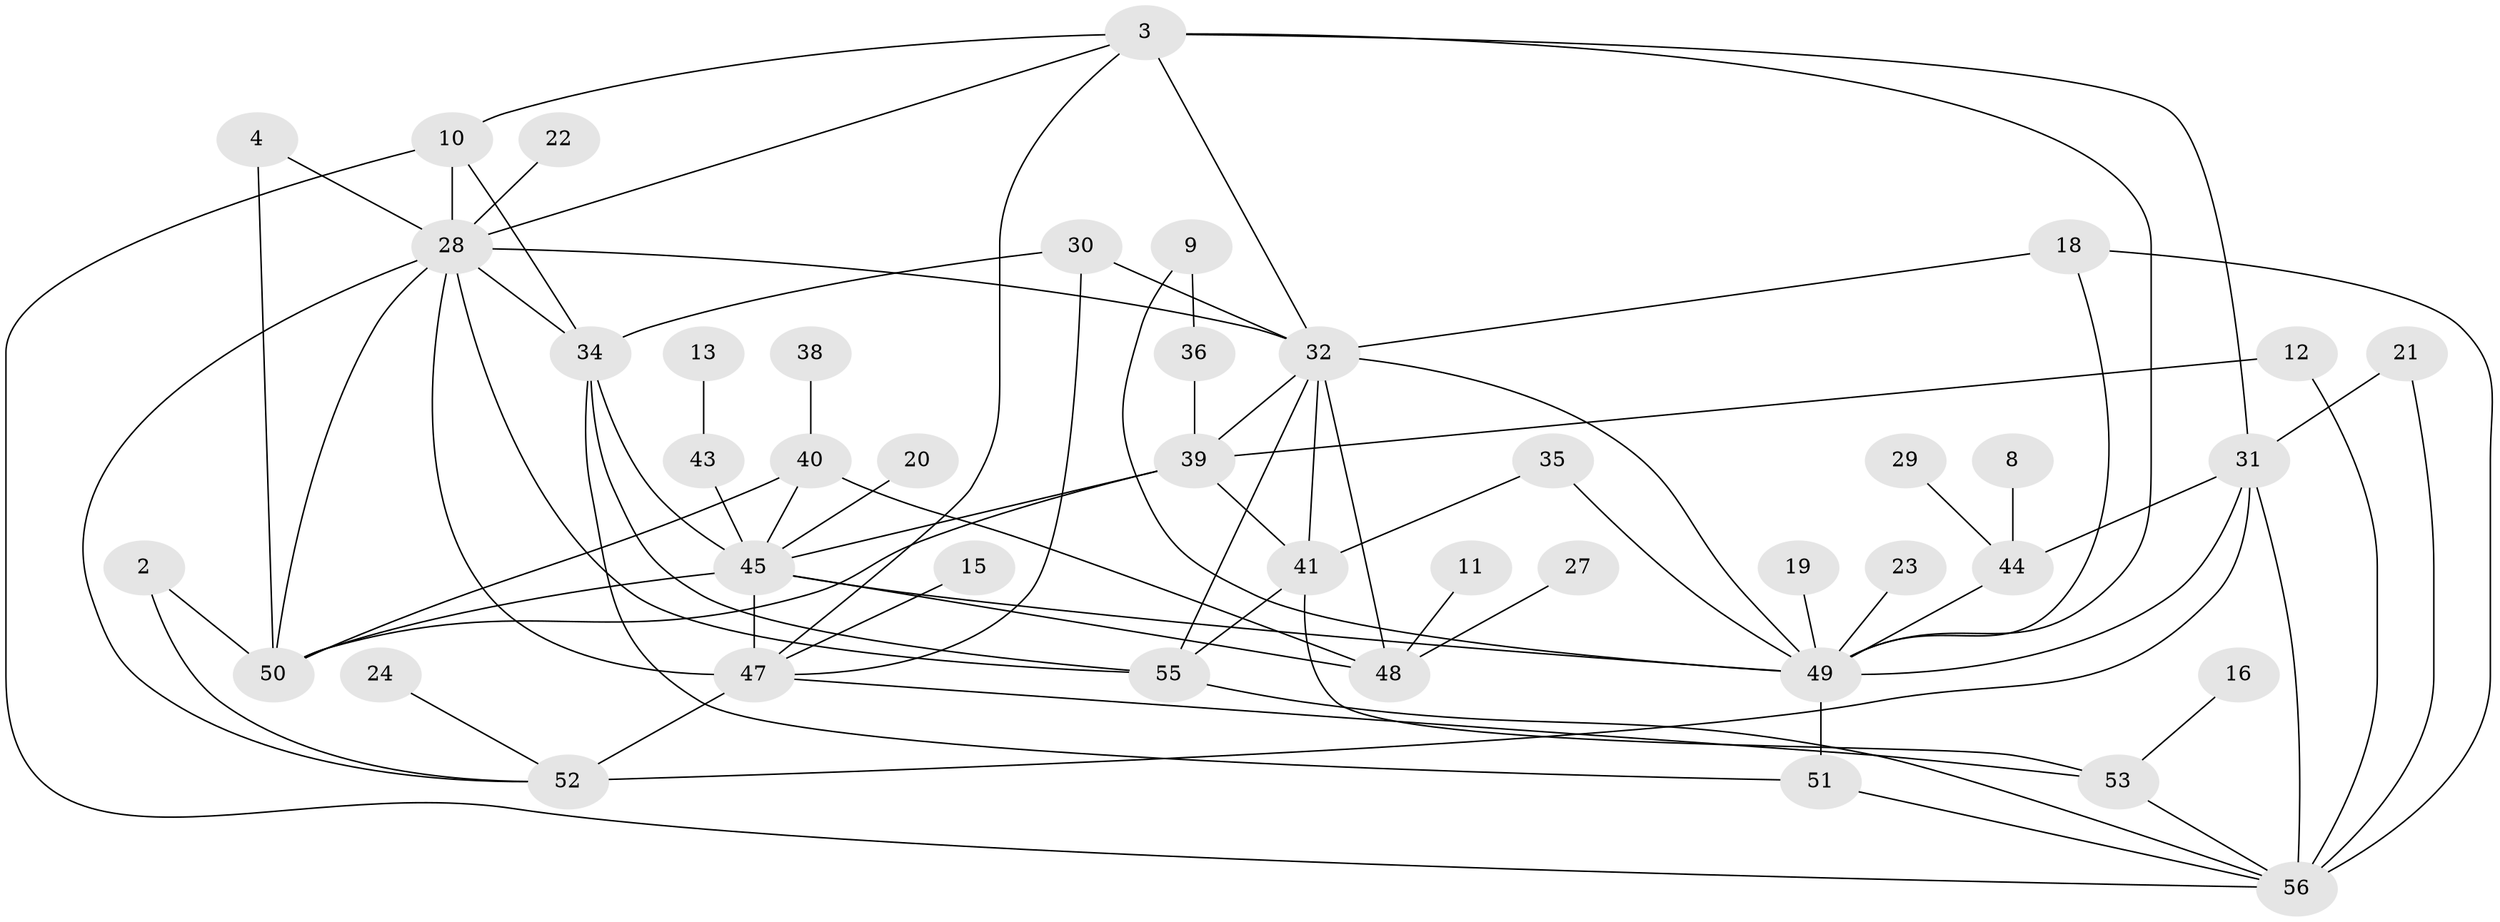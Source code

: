 // original degree distribution, {5: 0.08928571428571429, 4: 0.16964285714285715, 0: 0.08035714285714286, 2: 0.19642857142857142, 1: 0.24107142857142858, 6: 0.03571428571428571, 3: 0.1875}
// Generated by graph-tools (version 1.1) at 2025/49/03/09/25 03:49:03]
// undirected, 43 vertices, 79 edges
graph export_dot {
graph [start="1"]
  node [color=gray90,style=filled];
  2;
  3;
  4;
  8;
  9;
  10;
  11;
  12;
  13;
  15;
  16;
  18;
  19;
  20;
  21;
  22;
  23;
  24;
  27;
  28;
  29;
  30;
  31;
  32;
  34;
  35;
  36;
  38;
  39;
  40;
  41;
  43;
  44;
  45;
  47;
  48;
  49;
  50;
  51;
  52;
  53;
  55;
  56;
  2 -- 50 [weight=1.0];
  2 -- 52 [weight=1.0];
  3 -- 10 [weight=1.0];
  3 -- 28 [weight=1.0];
  3 -- 31 [weight=1.0];
  3 -- 32 [weight=1.0];
  3 -- 47 [weight=1.0];
  3 -- 49 [weight=1.0];
  4 -- 28 [weight=1.0];
  4 -- 50 [weight=1.0];
  8 -- 44 [weight=1.0];
  9 -- 36 [weight=1.0];
  9 -- 49 [weight=1.0];
  10 -- 28 [weight=1.0];
  10 -- 34 [weight=1.0];
  10 -- 56 [weight=1.0];
  11 -- 48 [weight=1.0];
  12 -- 39 [weight=1.0];
  12 -- 56 [weight=1.0];
  13 -- 43 [weight=1.0];
  15 -- 47 [weight=1.0];
  16 -- 53 [weight=1.0];
  18 -- 32 [weight=1.0];
  18 -- 49 [weight=1.0];
  18 -- 56 [weight=1.0];
  19 -- 49 [weight=1.0];
  20 -- 45 [weight=1.0];
  21 -- 31 [weight=1.0];
  21 -- 56 [weight=1.0];
  22 -- 28 [weight=1.0];
  23 -- 49 [weight=1.0];
  24 -- 52 [weight=1.0];
  27 -- 48 [weight=1.0];
  28 -- 32 [weight=1.0];
  28 -- 34 [weight=1.0];
  28 -- 47 [weight=2.0];
  28 -- 50 [weight=1.0];
  28 -- 52 [weight=1.0];
  28 -- 55 [weight=1.0];
  29 -- 44 [weight=1.0];
  30 -- 32 [weight=1.0];
  30 -- 34 [weight=1.0];
  30 -- 47 [weight=1.0];
  31 -- 44 [weight=1.0];
  31 -- 49 [weight=1.0];
  31 -- 52 [weight=1.0];
  31 -- 56 [weight=1.0];
  32 -- 39 [weight=1.0];
  32 -- 41 [weight=1.0];
  32 -- 48 [weight=2.0];
  32 -- 49 [weight=1.0];
  32 -- 55 [weight=1.0];
  34 -- 45 [weight=1.0];
  34 -- 51 [weight=1.0];
  34 -- 55 [weight=1.0];
  35 -- 41 [weight=1.0];
  35 -- 49 [weight=1.0];
  36 -- 39 [weight=1.0];
  38 -- 40 [weight=1.0];
  39 -- 41 [weight=1.0];
  39 -- 45 [weight=1.0];
  39 -- 50 [weight=1.0];
  40 -- 45 [weight=1.0];
  40 -- 48 [weight=1.0];
  40 -- 50 [weight=1.0];
  41 -- 53 [weight=1.0];
  41 -- 55 [weight=1.0];
  43 -- 45 [weight=1.0];
  44 -- 49 [weight=1.0];
  45 -- 47 [weight=1.0];
  45 -- 48 [weight=1.0];
  45 -- 49 [weight=1.0];
  45 -- 50 [weight=1.0];
  47 -- 52 [weight=2.0];
  47 -- 53 [weight=1.0];
  49 -- 51 [weight=1.0];
  51 -- 56 [weight=1.0];
  53 -- 56 [weight=1.0];
  55 -- 56 [weight=1.0];
}
